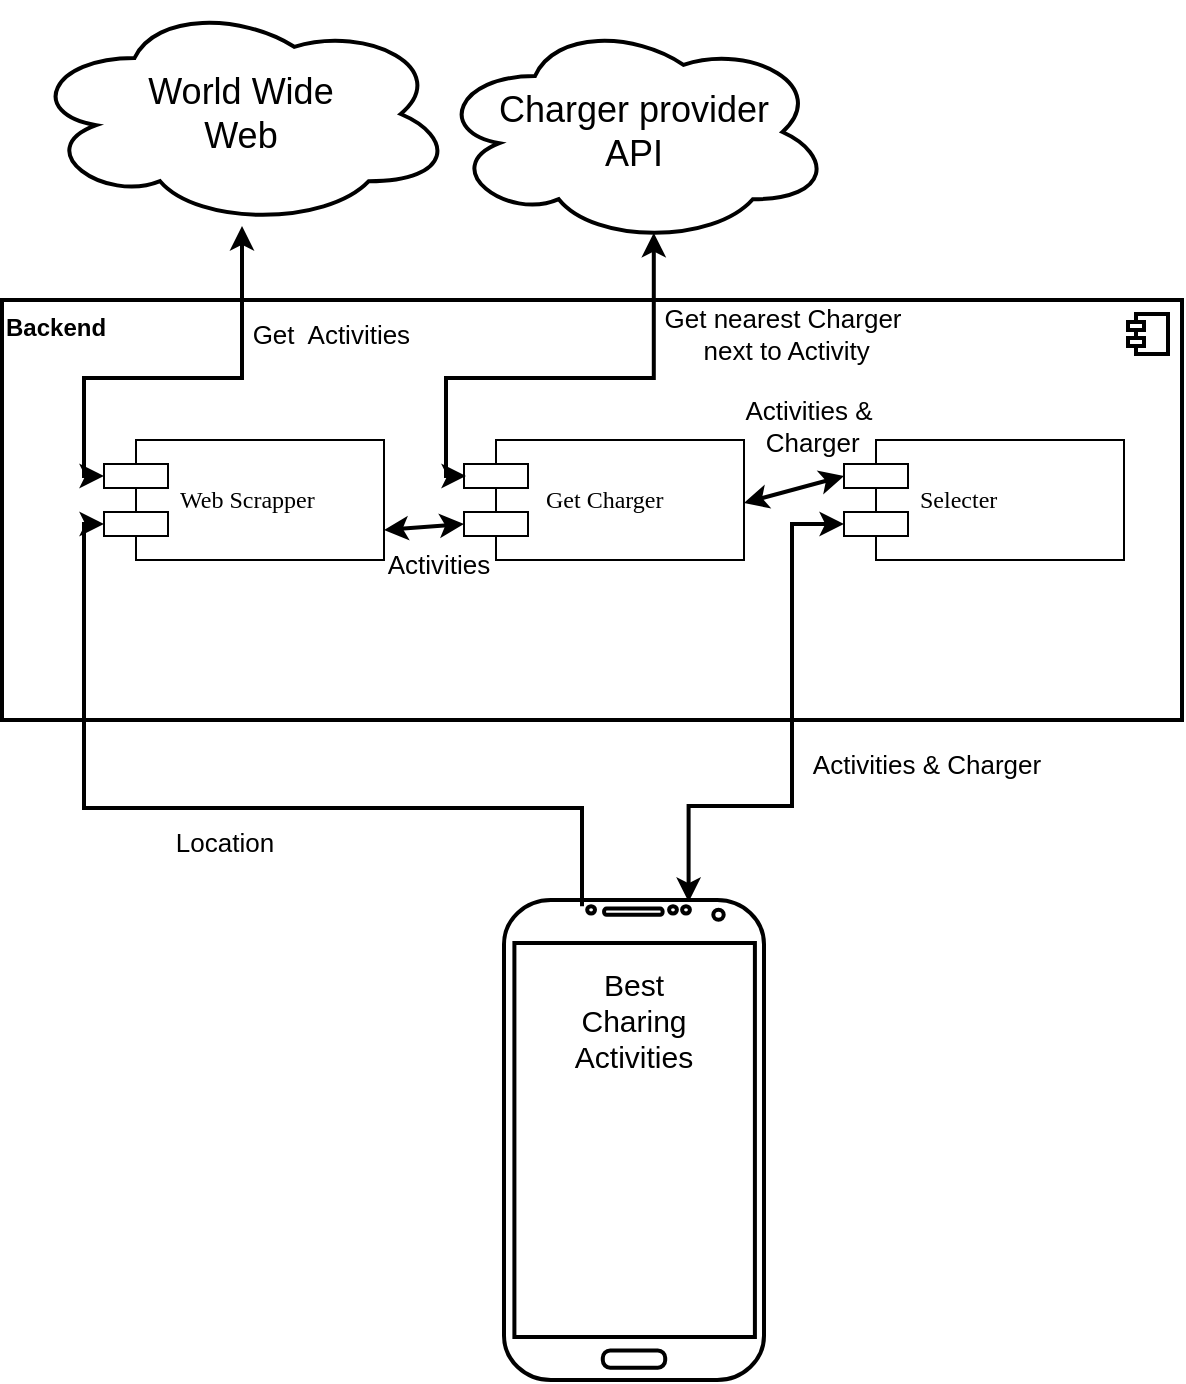 <mxfile version="20.3.0" type="device"><diagram id="KkGhQOr6fkUpTI9fi0Vg" name="Seite-1"><mxGraphModel dx="1051" dy="669" grid="0" gridSize="10" guides="1" tooltips="1" connect="1" arrows="1" fold="1" page="1" pageScale="1" pageWidth="827" pageHeight="1169" math="0" shadow="0"><root><mxCell id="0"/><mxCell id="1" parent="0"/><mxCell id="v_qtzTdkNc4DGk7kWHDj-5" value="&lt;b&gt;Backend&lt;br&gt;&lt;/b&gt;" style="html=1;dropTarget=0;fontColor=default;strokeWidth=2;horizontal=1;verticalAlign=top;align=left;" parent="1" vertex="1"><mxGeometry x="79" y="293" width="590" height="210" as="geometry"/></mxCell><mxCell id="v_qtzTdkNc4DGk7kWHDj-6" value="" style="shape=module;jettyWidth=8;jettyHeight=4;fontColor=default;strokeWidth=2;" parent="v_qtzTdkNc4DGk7kWHDj-5" vertex="1"><mxGeometry x="1" width="20" height="20" relative="1" as="geometry"><mxPoint x="-27" y="7" as="offset"/></mxGeometry></mxCell><mxCell id="v_qtzTdkNc4DGk7kWHDj-1" value="" style="verticalLabelPosition=bottom;verticalAlign=top;html=1;shadow=0;dashed=0;strokeWidth=2;shape=mxgraph.android.phone2;strokeColor=#000000;" parent="1" vertex="1"><mxGeometry x="330" y="593" width="130" height="240" as="geometry"/></mxCell><mxCell id="v_qtzTdkNc4DGk7kWHDj-7" value="Web Scrapper" style="shape=component;align=left;spacingLeft=36;shadow=0;comic=0;labelBackgroundColor=none;strokeWidth=1;fontFamily=Verdana;fontSize=12;html=1;rounded=0;" parent="1" vertex="1"><mxGeometry x="130" y="363" width="140" height="60" as="geometry"/></mxCell><mxCell id="v_qtzTdkNc4DGk7kWHDj-8" value="&amp;nbsp;Get Charger" style="shape=component;align=left;spacingLeft=36;shadow=0;comic=0;labelBackgroundColor=none;strokeWidth=1;fontFamily=Verdana;fontSize=12;html=1;rounded=0;" parent="1" vertex="1"><mxGeometry x="310" y="363" width="140" height="60" as="geometry"/></mxCell><mxCell id="v_qtzTdkNc4DGk7kWHDj-9" value="Selecter&amp;nbsp;" style="shape=component;align=left;spacingLeft=36;shadow=0;comic=0;labelBackgroundColor=none;strokeWidth=1;fontFamily=Verdana;fontSize=12;html=1;rounded=0;" parent="1" vertex="1"><mxGeometry x="500" y="363" width="140" height="60" as="geometry"/></mxCell><mxCell id="v_qtzTdkNc4DGk7kWHDj-10" value="&lt;font style=&quot;font-size: 15px;&quot;&gt;&lt;br&gt;Best Charing Activities&lt;/font&gt;" style="text;html=1;strokeColor=none;fillColor=none;align=center;verticalAlign=middle;whiteSpace=wrap;rounded=0;strokeWidth=2;" parent="1" vertex="1"><mxGeometry x="365" y="629" width="60" height="30" as="geometry"/></mxCell><mxCell id="v_qtzTdkNc4DGk7kWHDj-11" value="&lt;span style=&quot;font-size: 18px&quot;&gt;Charger provider&lt;/span&gt;&lt;br style=&quot;font-size: 18px&quot;&gt;&lt;span style=&quot;font-size: 18px&quot;&gt;API&lt;/span&gt;" style="ellipse;shape=cloud;whiteSpace=wrap;html=1;align=center;fontColor=default;strokeWidth=2;" parent="1" vertex="1"><mxGeometry x="296" y="153" width="198" height="112" as="geometry"/></mxCell><mxCell id="v_qtzTdkNc4DGk7kWHDj-13" value="&lt;span style=&quot;font-size: 18px;&quot;&gt;World Wide &lt;br&gt;Web&lt;/span&gt;" style="ellipse;shape=cloud;whiteSpace=wrap;html=1;align=center;fontColor=default;strokeWidth=2;" parent="1" vertex="1"><mxGeometry x="92" y="144" width="213" height="112" as="geometry"/></mxCell><mxCell id="N4uPbdH7yv_Mha-DO7VF-1" value="" style="endArrow=classic;html=1;rounded=0;exitX=0.3;exitY=0.013;exitDx=0;exitDy=0;exitPerimeter=0;entryX=0;entryY=0.7;entryDx=0;entryDy=0;edgeStyle=orthogonalEdgeStyle;strokeWidth=2;" edge="1" parent="1" source="v_qtzTdkNc4DGk7kWHDj-1" target="v_qtzTdkNc4DGk7kWHDj-7"><mxGeometry width="50" height="50" relative="1" as="geometry"><mxPoint x="387" y="504" as="sourcePoint"/><mxPoint x="437" y="454" as="targetPoint"/><Array as="points"><mxPoint x="369" y="547"/><mxPoint x="120" y="547"/><mxPoint x="120" y="405"/></Array></mxGeometry></mxCell><mxCell id="N4uPbdH7yv_Mha-DO7VF-2" value="&lt;font style=&quot;font-size: 13px;&quot;&gt;Location&lt;/font&gt;" style="edgeLabel;html=1;align=center;verticalAlign=middle;resizable=0;points=[];" vertex="1" connectable="0" parent="N4uPbdH7yv_Mha-DO7VF-1"><mxGeometry x="-0.474" relative="1" as="geometry"><mxPoint x="-110" y="17" as="offset"/></mxGeometry></mxCell><mxCell id="N4uPbdH7yv_Mha-DO7VF-3" value="" style="endArrow=classic;html=1;rounded=0;exitX=0;exitY=0.3;exitDx=0;exitDy=0;strokeWidth=2;edgeStyle=orthogonalEdgeStyle;startArrow=classic;startFill=1;" edge="1" parent="1" source="v_qtzTdkNc4DGk7kWHDj-7" target="v_qtzTdkNc4DGk7kWHDj-13"><mxGeometry width="50" height="50" relative="1" as="geometry"><mxPoint x="379" y="606.12" as="sourcePoint"/><mxPoint x="140" y="415" as="targetPoint"/><Array as="points"><mxPoint x="120" y="381"/><mxPoint x="120" y="332"/><mxPoint x="199" y="332"/></Array></mxGeometry></mxCell><mxCell id="N4uPbdH7yv_Mha-DO7VF-4" value="&lt;font style=&quot;font-size: 13px;&quot;&gt;Get&amp;nbsp; Activities&amp;nbsp;&lt;/font&gt;&lt;span style=&quot;color: rgba(0, 0, 0, 0); font-family: monospace; font-size: 0px; text-align: start; background-color: rgb(248, 249, 250);&quot;&gt;%3CmxGraphModel%3E%3Croot%3E%3CmxCell%20id%3D%220%22%2F%3E%3CmxCell%20id%3D%221%22%20parent%3D%220%22%2F%3E%3CmxCell%20id%3D%222%22%20value%3D%22%22%20style%3D%22endArrow%3Dclassic%3Bhtml%3D1%3Brounded%3D0%3BexitX%3D0.3%3BexitY%3D0.013%3BexitDx%3D0%3BexitDy%3D0%3BexitPerimeter%3D0%3BentryX%3D0%3BentryY%3D0.7%3BentryDx%3D0%3BentryDy%3D0%3BedgeStyle%3DorthogonalEdgeStyle%3BstrokeWidth%3D2%3B%22%20edge%3D%221%22%20parent%3D%221%22%3E%3CmxGeometry%20width%3D%2250%22%20height%3D%2250%22%20relative%3D%221%22%20as%3D%22geometry%22%3E%3CmxPoint%20x%3D%22369%22%20y%3D%22596.12%22%20as%3D%22sourcePoint%22%2F%3E%3CmxPoint%20x%3D%22130%22%20y%3D%22405%22%20as%3D%22targetPoint%22%2F%3E%3CArray%20as%3D%22points%22%3E%3CmxPoint%20x%3D%22369%22%20y%3D%22520%22%2F%3E%3CmxPoint%20x%3D%22120%22%20y%3D%22520%22%2F%3E%3CmxPoint%20x%3D%22120%22%20y%3D%22405%22%2F%3E%3C%2FArray%3E%3C%2FmxGeometry%3E%3C%2FmxCell%3E%3CmxCell%20id%3D%223%22%20value%3D%22%26lt%3Bfont%20style%3D%26quot%3Bfont-size%3A%2013px%3B%26quot%3B%26gt%3BLocation%26lt%3B%2Ffont%26gt%3B%22%20style%3D%22edgeLabel%3Bhtml%3D1%3Balign%3Dcenter%3BverticalAlign%3Dmiddle%3Bresizable%3D0%3Bpoints%3D%5B%5D%3B%22%20vertex%3D%221%22%20connectable%3D%220%22%20parent%3D%222%22%3E%3CmxGeometry%20x%3D%22-0.474%22%20relative%3D%221%22%20as%3D%22geometry%22%3E%3CmxPoint%20x%3D%22-110%22%20y%3D%2217%22%20as%3D%22offset%22%2F%3E%3C%2FmxGeometry%3E%3C%2FmxCell%3E%3C%2Froot%3E%3C%2FmxGraphModel%3E&lt;/span&gt;" style="edgeLabel;html=1;align=center;verticalAlign=middle;resizable=0;points=[];" vertex="1" connectable="0" parent="N4uPbdH7yv_Mha-DO7VF-3"><mxGeometry x="-0.474" relative="1" as="geometry"><mxPoint x="125" y="-25" as="offset"/></mxGeometry></mxCell><mxCell id="N4uPbdH7yv_Mha-DO7VF-6" value="" style="endArrow=classic;html=1;rounded=0;exitX=0;exitY=0.3;exitDx=0;exitDy=0;strokeWidth=2;edgeStyle=orthogonalEdgeStyle;startArrow=classic;startFill=1;entryX=0.55;entryY=0.95;entryDx=0;entryDy=0;entryPerimeter=0;" edge="1" parent="1" target="v_qtzTdkNc4DGk7kWHDj-11"><mxGeometry width="50" height="50" relative="1" as="geometry"><mxPoint x="311.0" y="381" as="sourcePoint"/><mxPoint x="379.5" y="256.0" as="targetPoint"/><Array as="points"><mxPoint x="301" y="381"/><mxPoint x="301" y="332"/><mxPoint x="405" y="332"/></Array></mxGeometry></mxCell><mxCell id="N4uPbdH7yv_Mha-DO7VF-7" value="&lt;span style=&quot;font-size: 13px;&quot;&gt;Get nearest Charger&lt;/span&gt;&lt;br&gt;&lt;span style=&quot;font-size: 13px;&quot;&gt;&amp;nbsp;next to Activity&lt;/span&gt;&lt;br&gt;&lt;span style=&quot;color: rgba(0, 0, 0, 0); font-family: monospace; font-size: 0px; text-align: start; background-color: rgb(248, 249, 250);&quot;&gt;%3CmxGraphModel%3E%3Croot%3E%3CmxCell%20id%3D%220%22%2F%3E%3CmxCell%20id%3D%221%22%20parent%3D%220%22%2F%3E%3CmxCell%20id%3D%222%22%20value%3D%22%22%20style%3D%22endArrow%3Dclassic%3Bhtml%3D1%3Brounded%3D0%3BexitX%3D0%3BexitY%3D0.3%3BexitDx%3D0%3BexitDy%3D0%3BstrokeWidth%3D2%3BedgeStyle%3DorthogonalEdgeStyle%3BstartArrow%3Dclassic%3BstartFill%3D1%3B%22%20edge%3D%221%22%20parent%3D%221%22%3E%3CmxGeometry%20width%3D%2250%22%20height%3D%2250%22%20relative%3D%221%22%20as%3D%22geometry%22%3E%3CmxPoint%20x%3D%22130.0%22%20y%3D%22381%22%20as%3D%22sourcePoint%22%2F%3E%3CmxPoint%20x%3D%22198.5%22%20y%3D%22256.0%22%20as%3D%22targetPoint%22%2F%3E%3CArray%20as%3D%22points%22%3E%3CmxPoint%20x%3D%22120%22%20y%3D%22381%22%2F%3E%3CmxPoint%20x%3D%22120%22%20y%3D%22332%22%2F%3E%3CmxPoint%20x%3D%22199%22%20y%3D%22332%22%2F%3E%3C%2FArray%3E%3C%2FmxGeometry%3E%3C%2FmxCell%3E%3CmxCell%20id%3D%223%22%20value%3D%22%26lt%3Bfont%20style%3D%26quot%3Bfont-size%3A%2013px%3B%26quot%3B%26gt%3BGet%26amp%3Bnbsp%3B%20Activities%26amp%3Bnbsp%3B%26lt%3B%2Ffont%26gt%3B%26lt%3Bspan%20style%3D%26quot%3Bcolor%3A%20rgba(0%2C%200%2C%200%2C%200)%3B%20font-family%3A%20monospace%3B%20font-size%3A%200px%3B%20text-align%3A%20start%3B%20background-color%3A%20rgb(248%2C%20249%2C%20250)%3B%26quot%3B%26gt%3B%253CmxGraphModel%253E%253Croot%253E%253CmxCell%2520id%253D%25220%2522%252F%253E%253CmxCell%2520id%253D%25221%2522%2520parent%253D%25220%2522%252F%253E%253CmxCell%2520id%253D%25222%2522%2520value%253D%2522%2522%2520style%253D%2522endArrow%253Dclassic%253Bhtml%253D1%253Brounded%253D0%253BexitX%253D0.3%253BexitY%253D0.013%253BexitDx%253D0%253BexitDy%253D0%253BexitPerimeter%253D0%253BentryX%253D0%253BentryY%253D0.7%253BentryDx%253D0%253BentryDy%253D0%253BedgeStyle%253DorthogonalEdgeStyle%253BstrokeWidth%253D2%253B%2522%2520edge%253D%25221%2522%2520parent%253D%25221%2522%253E%253CmxGeometry%2520width%253D%252250%2522%2520height%253D%252250%2522%2520relative%253D%25221%2522%2520as%253D%2522geometry%2522%253E%253CmxPoint%2520x%253D%2522369%2522%2520y%253D%2522596.12%2522%2520as%253D%2522sourcePoint%2522%252F%253E%253CmxPoint%2520x%253D%2522130%2522%2520y%253D%2522405%2522%2520as%253D%2522targetPoint%2522%252F%253E%253CArray%2520as%253D%2522points%2522%253E%253CmxPoint%2520x%253D%2522369%2522%2520y%253D%2522520%2522%252F%253E%253CmxPoint%2520x%253D%2522120%2522%2520y%253D%2522520%2522%252F%253E%253CmxPoint%2520x%253D%2522120%2522%2520y%253D%2522405%2522%252F%253E%253C%252FArray%253E%253C%252FmxGeometry%253E%253C%252FmxCell%253E%253CmxCell%2520id%253D%25223%2522%2520value%253D%2522%2526lt%253Bfont%2520style%253D%2526quot%253Bfont-size%253A%252013px%253B%2526quot%253B%2526gt%253BLocation%2526lt%253B%252Ffont%2526gt%253B%2522%2520style%253D%2522edgeLabel%253Bhtml%253D1%253Balign%253Dcenter%253BverticalAlign%253Dmiddle%253Bresizable%253D0%253Bpoints%253D%255B%255D%253B%2522%2520vertex%253D%25221%2522%2520connectable%253D%25220%2522%2520parent%253D%25222%2522%253E%253CmxGeometry%2520x%253D%2522-0.474%2522%2520relative%253D%25221%2522%2520as%253D%2522geometry%2522%253E%253CmxPoint%2520x%253D%2522-110%2522%2520y%253D%252217%2522%2520as%253D%2522offset%2522%252F%253E%253C%252FmxGeometry%253E%253C%252FmxCell%253E%253C%252Froot%253E%253C%252FmxGraphModel%253E%26lt%3B%2Fspan%26gt%3B%22%20style%3D%22edgeLabel%3Bhtml%3D1%3Balign%3Dcenter%3BverticalAlign%3Dmiddle%3Bresizable%3D0%3Bpoints%3D%5B%5D%3B%22%20vertex%3D%221%22%20connectable%3D%220%22%20parent%3D%222%22%3E%3CmxGeometry%20x%3D%22-0.474%22%20relative%3D%221%22%20as%3D%22geometry%22%3E%3CmxPoint%20x%3D%22125%22%20y%3D%22-25%22%20as%3D%22offset%22%2F%3E%3C%2FmxGeometry%3E%3C%2FmxCell%3E%3C%2Froot%3E%3C%2FmxGraphModel%3E&lt;/span&gt;" style="edgeLabel;html=1;align=center;verticalAlign=middle;resizable=0;points=[];" vertex="1" connectable="0" parent="N4uPbdH7yv_Mha-DO7VF-6"><mxGeometry x="-0.474" relative="1" as="geometry"><mxPoint x="165" y="-15" as="offset"/></mxGeometry></mxCell><mxCell id="N4uPbdH7yv_Mha-DO7VF-8" value="" style="endArrow=classic;html=1;rounded=0;exitX=1;exitY=0.75;exitDx=0;exitDy=0;strokeWidth=2;startArrow=classic;startFill=1;entryX=0;entryY=0.7;entryDx=0;entryDy=0;" edge="1" parent="1" source="v_qtzTdkNc4DGk7kWHDj-7" target="v_qtzTdkNc4DGk7kWHDj-8"><mxGeometry width="50" height="50" relative="1" as="geometry"><mxPoint x="195.0" y="536.6" as="sourcePoint"/><mxPoint x="288.9" y="415" as="targetPoint"/></mxGeometry></mxCell><mxCell id="N4uPbdH7yv_Mha-DO7VF-9" value="&lt;span style=&quot;font-size: 13px;&quot;&gt;Activities&lt;/span&gt;" style="edgeLabel;html=1;align=center;verticalAlign=middle;resizable=0;points=[];" vertex="1" connectable="0" parent="N4uPbdH7yv_Mha-DO7VF-8"><mxGeometry x="-0.474" relative="1" as="geometry"><mxPoint x="16" y="18" as="offset"/></mxGeometry></mxCell><mxCell id="N4uPbdH7yv_Mha-DO7VF-10" value="" style="endArrow=classic;html=1;rounded=0;exitX=1;exitY=0.75;exitDx=0;exitDy=0;strokeWidth=2;startArrow=classic;startFill=1;entryX=0;entryY=0.3;entryDx=0;entryDy=0;" edge="1" parent="1" target="v_qtzTdkNc4DGk7kWHDj-9"><mxGeometry width="50" height="50" relative="1" as="geometry"><mxPoint x="450" y="394.5" as="sourcePoint"/><mxPoint x="490" y="391.5" as="targetPoint"/></mxGeometry></mxCell><mxCell id="N4uPbdH7yv_Mha-DO7VF-11" value="&lt;span style=&quot;font-size: 13px;&quot;&gt;Activities &amp;amp;&lt;br&gt;&amp;nbsp;Charger&lt;/span&gt;" style="edgeLabel;html=1;align=center;verticalAlign=middle;resizable=0;points=[];" vertex="1" connectable="0" parent="N4uPbdH7yv_Mha-DO7VF-10"><mxGeometry x="-0.474" relative="1" as="geometry"><mxPoint x="19" y="-35" as="offset"/></mxGeometry></mxCell><mxCell id="N4uPbdH7yv_Mha-DO7VF-12" value="" style="endArrow=classic;html=1;rounded=0;exitX=0.71;exitY=0.004;exitDx=0;exitDy=0;strokeWidth=2;startArrow=classic;startFill=1;entryX=0;entryY=0.7;entryDx=0;entryDy=0;exitPerimeter=0;edgeStyle=orthogonalEdgeStyle;" edge="1" parent="1" source="v_qtzTdkNc4DGk7kWHDj-1" target="v_qtzTdkNc4DGk7kWHDj-9"><mxGeometry width="50" height="50" relative="1" as="geometry"><mxPoint x="460" y="404.5" as="sourcePoint"/><mxPoint x="510" y="391" as="targetPoint"/><Array as="points"><mxPoint x="422" y="546"/><mxPoint x="474" y="546"/><mxPoint x="474" y="405"/></Array></mxGeometry></mxCell><mxCell id="N4uPbdH7yv_Mha-DO7VF-13" value="&lt;span style=&quot;font-size: 13px;&quot;&gt;Activities &amp;amp; Charger&lt;/span&gt;" style="edgeLabel;html=1;align=center;verticalAlign=middle;resizable=0;points=[];" vertex="1" connectable="0" parent="N4uPbdH7yv_Mha-DO7VF-12"><mxGeometry x="-0.474" relative="1" as="geometry"><mxPoint x="96" y="-21" as="offset"/></mxGeometry></mxCell></root></mxGraphModel></diagram></mxfile>